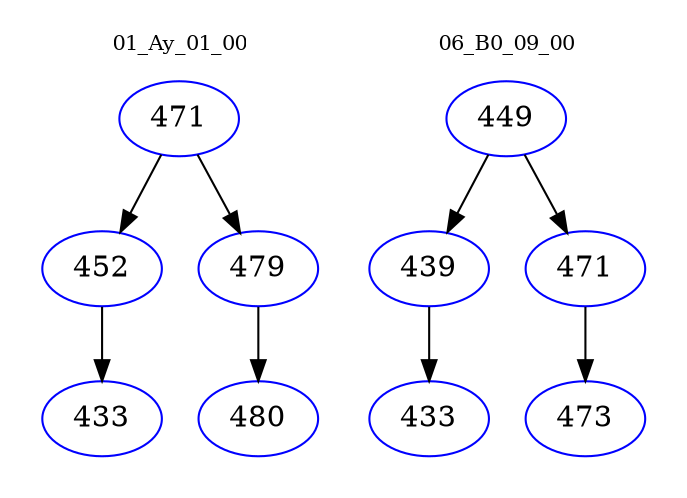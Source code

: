 digraph{
subgraph cluster_0 {
color = white
label = "01_Ay_01_00";
fontsize=10;
T0_471 [label="471", color="blue"]
T0_471 -> T0_452 [color="black"]
T0_452 [label="452", color="blue"]
T0_452 -> T0_433 [color="black"]
T0_433 [label="433", color="blue"]
T0_471 -> T0_479 [color="black"]
T0_479 [label="479", color="blue"]
T0_479 -> T0_480 [color="black"]
T0_480 [label="480", color="blue"]
}
subgraph cluster_1 {
color = white
label = "06_B0_09_00";
fontsize=10;
T1_449 [label="449", color="blue"]
T1_449 -> T1_439 [color="black"]
T1_439 [label="439", color="blue"]
T1_439 -> T1_433 [color="black"]
T1_433 [label="433", color="blue"]
T1_449 -> T1_471 [color="black"]
T1_471 [label="471", color="blue"]
T1_471 -> T1_473 [color="black"]
T1_473 [label="473", color="blue"]
}
}

